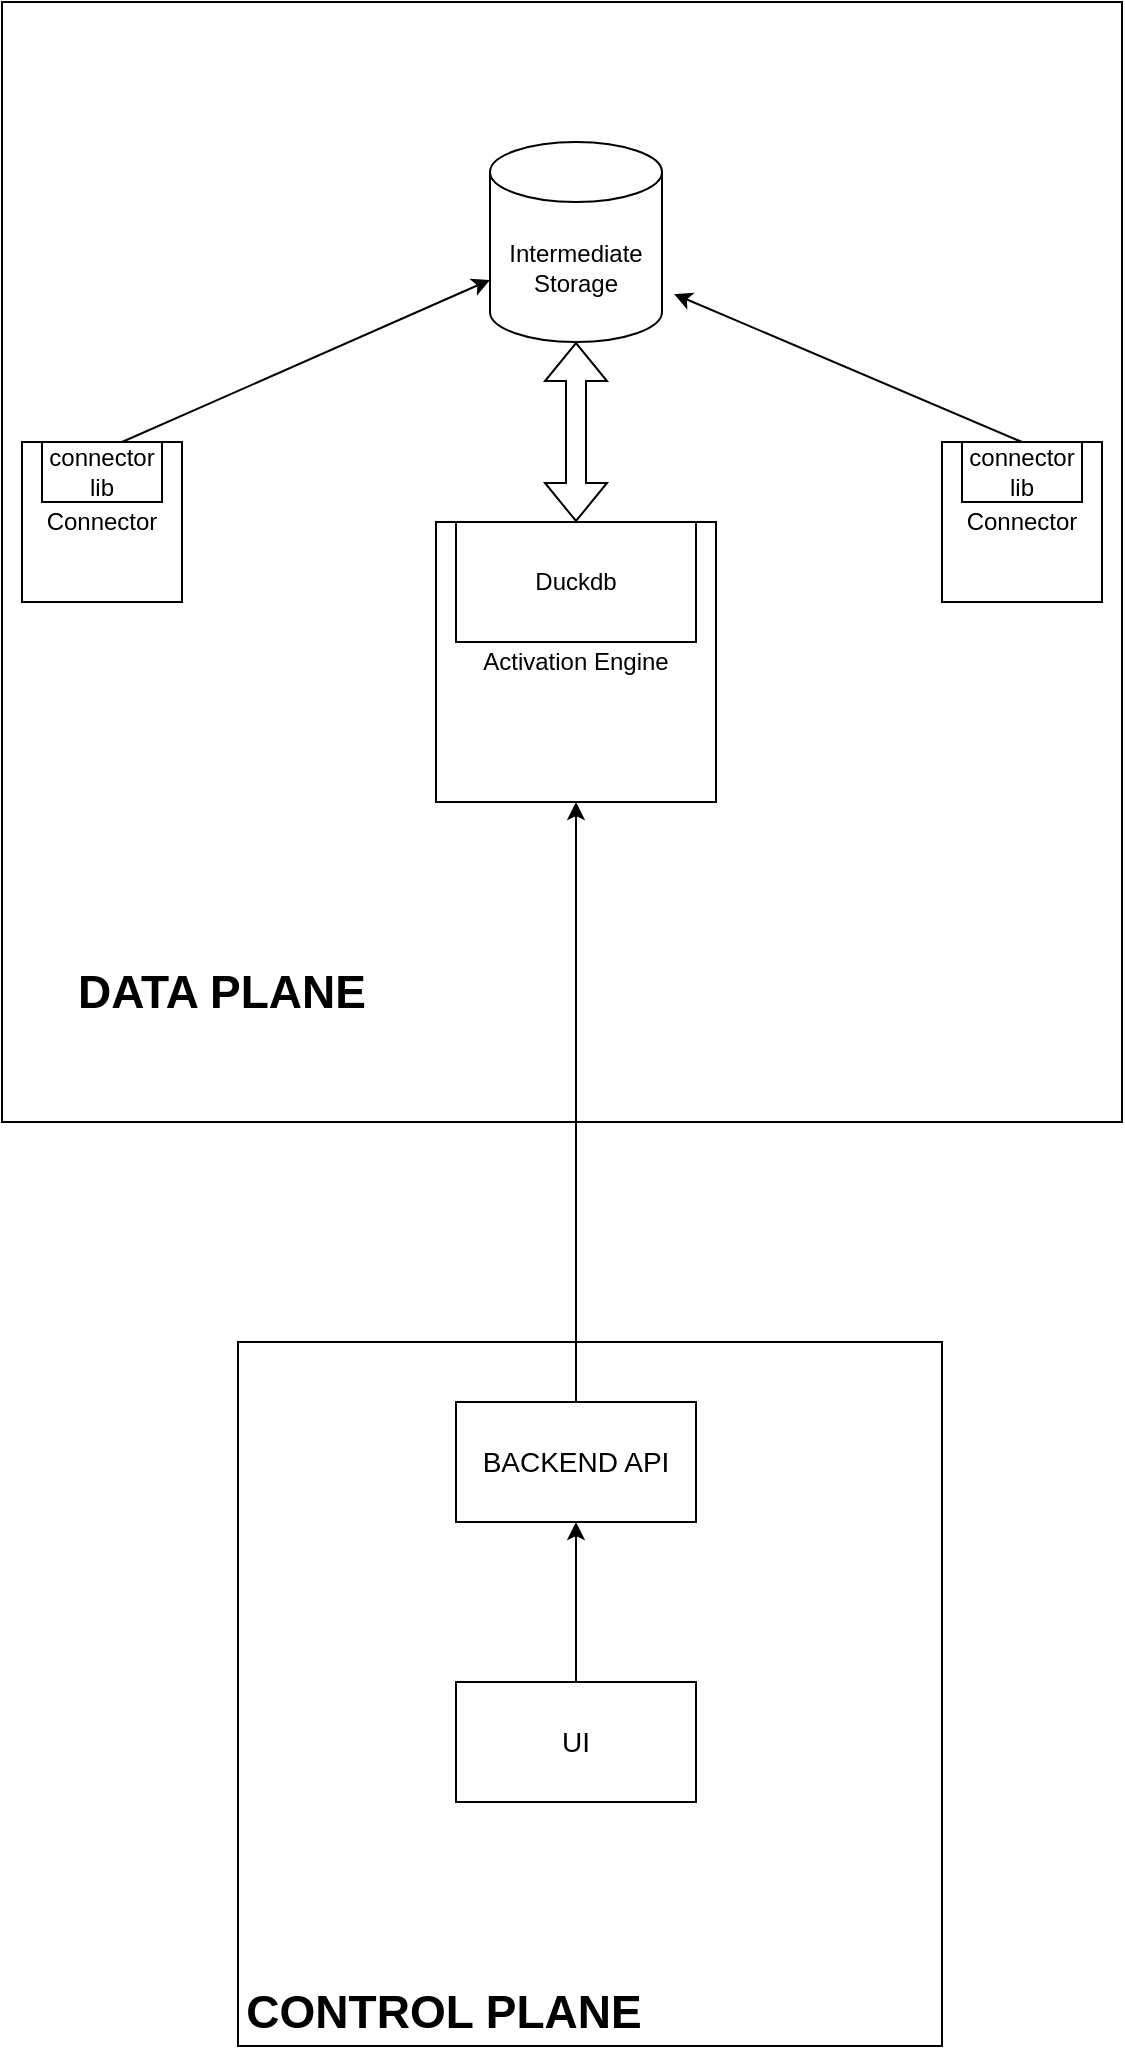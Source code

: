 <mxfile version="21.5.0" type="device">
  <diagram name="Page-1" id="wuq8NDwx-iSsKOT145gf">
    <mxGraphModel dx="3000" dy="2092" grid="1" gridSize="10" guides="1" tooltips="1" connect="1" arrows="1" fold="1" page="1" pageScale="1" pageWidth="827" pageHeight="1169" math="0" shadow="0">
      <root>
        <mxCell id="0" />
        <mxCell id="1" parent="0" />
        <mxCell id="qqwrzv5PhVYbnd2tnPND-15" value="" style="whiteSpace=wrap;html=1;aspect=fixed;" vertex="1" parent="1">
          <mxGeometry x="110" y="20" width="560" height="560" as="geometry" />
        </mxCell>
        <mxCell id="qqwrzv5PhVYbnd2tnPND-1" value="Intermediate Storage" style="shape=cylinder3;whiteSpace=wrap;html=1;boundedLbl=1;backgroundOutline=1;size=15;" vertex="1" parent="1">
          <mxGeometry x="354" y="90" width="86" height="100" as="geometry" />
        </mxCell>
        <mxCell id="qqwrzv5PhVYbnd2tnPND-2" value="Connector&lt;br&gt;" style="whiteSpace=wrap;html=1;aspect=fixed;" vertex="1" parent="1">
          <mxGeometry x="120" y="240" width="80" height="80" as="geometry" />
        </mxCell>
        <mxCell id="qqwrzv5PhVYbnd2tnPND-3" value="connector lib&lt;br&gt;" style="rounded=0;whiteSpace=wrap;html=1;" vertex="1" parent="1">
          <mxGeometry x="130" y="240" width="60" height="30" as="geometry" />
        </mxCell>
        <mxCell id="qqwrzv5PhVYbnd2tnPND-4" value="Connector&lt;br&gt;" style="whiteSpace=wrap;html=1;aspect=fixed;" vertex="1" parent="1">
          <mxGeometry x="580" y="240" width="80" height="80" as="geometry" />
        </mxCell>
        <mxCell id="qqwrzv5PhVYbnd2tnPND-5" value="connector lib&lt;br&gt;" style="rounded=0;whiteSpace=wrap;html=1;" vertex="1" parent="1">
          <mxGeometry x="590" y="240" width="60" height="30" as="geometry" />
        </mxCell>
        <mxCell id="qqwrzv5PhVYbnd2tnPND-6" value="" style="endArrow=classic;html=1;rounded=0;" edge="1" parent="1" target="qqwrzv5PhVYbnd2tnPND-1">
          <mxGeometry width="50" height="50" relative="1" as="geometry">
            <mxPoint x="170" y="240" as="sourcePoint" />
            <mxPoint x="220" y="190" as="targetPoint" />
          </mxGeometry>
        </mxCell>
        <mxCell id="qqwrzv5PhVYbnd2tnPND-7" value="" style="endArrow=classic;html=1;rounded=0;entryX=1.07;entryY=0.76;entryDx=0;entryDy=0;entryPerimeter=0;" edge="1" parent="1" target="qqwrzv5PhVYbnd2tnPND-1">
          <mxGeometry width="50" height="50" relative="1" as="geometry">
            <mxPoint x="620" y="240" as="sourcePoint" />
            <mxPoint x="670" y="190" as="targetPoint" />
          </mxGeometry>
        </mxCell>
        <mxCell id="qqwrzv5PhVYbnd2tnPND-11" value="Activation Engine" style="whiteSpace=wrap;html=1;aspect=fixed;" vertex="1" parent="1">
          <mxGeometry x="327" y="280" width="140" height="140" as="geometry" />
        </mxCell>
        <mxCell id="qqwrzv5PhVYbnd2tnPND-12" value="Duckdb" style="rounded=0;whiteSpace=wrap;html=1;" vertex="1" parent="1">
          <mxGeometry x="337" y="280" width="120" height="60" as="geometry" />
        </mxCell>
        <mxCell id="qqwrzv5PhVYbnd2tnPND-14" value="" style="shape=flexArrow;endArrow=classic;startArrow=classic;html=1;rounded=0;entryX=0.5;entryY=1;entryDx=0;entryDy=0;entryPerimeter=0;exitX=0.5;exitY=0;exitDx=0;exitDy=0;" edge="1" parent="1" source="qqwrzv5PhVYbnd2tnPND-12" target="qqwrzv5PhVYbnd2tnPND-1">
          <mxGeometry width="100" height="100" relative="1" as="geometry">
            <mxPoint x="390" y="280" as="sourcePoint" />
            <mxPoint x="490" y="180" as="targetPoint" />
          </mxGeometry>
        </mxCell>
        <mxCell id="qqwrzv5PhVYbnd2tnPND-16" value="&lt;b&gt;&lt;font style=&quot;font-size: 23px;&quot;&gt;DATA PLANE&lt;/font&gt;&lt;/b&gt;" style="text;html=1;strokeColor=none;fillColor=none;align=center;verticalAlign=middle;whiteSpace=wrap;rounded=0;" vertex="1" parent="1">
          <mxGeometry x="130" y="500" width="180" height="30" as="geometry" />
        </mxCell>
        <mxCell id="qqwrzv5PhVYbnd2tnPND-17" value="" style="whiteSpace=wrap;html=1;aspect=fixed;" vertex="1" parent="1">
          <mxGeometry x="228" y="690" width="352" height="352" as="geometry" />
        </mxCell>
        <mxCell id="qqwrzv5PhVYbnd2tnPND-19" value="&lt;b&gt;&lt;font style=&quot;font-size: 23px;&quot;&gt;CONTROL PLANE&lt;/font&gt;&lt;/b&gt;" style="text;html=1;strokeColor=none;fillColor=none;align=center;verticalAlign=middle;whiteSpace=wrap;rounded=0;" vertex="1" parent="1">
          <mxGeometry x="222" y="1010" width="218" height="30" as="geometry" />
        </mxCell>
        <mxCell id="qqwrzv5PhVYbnd2tnPND-20" value="&lt;font style=&quot;font-size: 14px;&quot;&gt;BACKEND API&lt;/font&gt;" style="rounded=0;whiteSpace=wrap;html=1;" vertex="1" parent="1">
          <mxGeometry x="337" y="720" width="120" height="60" as="geometry" />
        </mxCell>
        <mxCell id="qqwrzv5PhVYbnd2tnPND-21" value="&lt;font style=&quot;font-size: 14px;&quot;&gt;UI&lt;/font&gt;" style="rounded=0;whiteSpace=wrap;html=1;" vertex="1" parent="1">
          <mxGeometry x="337" y="860" width="120" height="60" as="geometry" />
        </mxCell>
        <mxCell id="qqwrzv5PhVYbnd2tnPND-22" value="" style="endArrow=classic;html=1;rounded=0;entryX=0.5;entryY=1;entryDx=0;entryDy=0;" edge="1" parent="1" source="qqwrzv5PhVYbnd2tnPND-21" target="qqwrzv5PhVYbnd2tnPND-20">
          <mxGeometry width="50" height="50" relative="1" as="geometry">
            <mxPoint x="370" y="610" as="sourcePoint" />
            <mxPoint x="420" y="560" as="targetPoint" />
          </mxGeometry>
        </mxCell>
        <mxCell id="qqwrzv5PhVYbnd2tnPND-23" value="" style="endArrow=classic;html=1;rounded=0;entryX=0.5;entryY=1;entryDx=0;entryDy=0;" edge="1" parent="1" source="qqwrzv5PhVYbnd2tnPND-20" target="qqwrzv5PhVYbnd2tnPND-11">
          <mxGeometry width="50" height="50" relative="1" as="geometry">
            <mxPoint x="370" y="610" as="sourcePoint" />
            <mxPoint x="420" y="560" as="targetPoint" />
          </mxGeometry>
        </mxCell>
      </root>
    </mxGraphModel>
  </diagram>
</mxfile>
